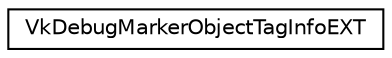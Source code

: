 digraph "Graphical Class Hierarchy"
{
 // LATEX_PDF_SIZE
  edge [fontname="Helvetica",fontsize="10",labelfontname="Helvetica",labelfontsize="10"];
  node [fontname="Helvetica",fontsize="10",shape=record];
  rankdir="LR";
  Node0 [label="VkDebugMarkerObjectTagInfoEXT",height=0.2,width=0.4,color="black", fillcolor="white", style="filled",URL="$d8/d83/structVkDebugMarkerObjectTagInfoEXT.html",tooltip=" "];
}
